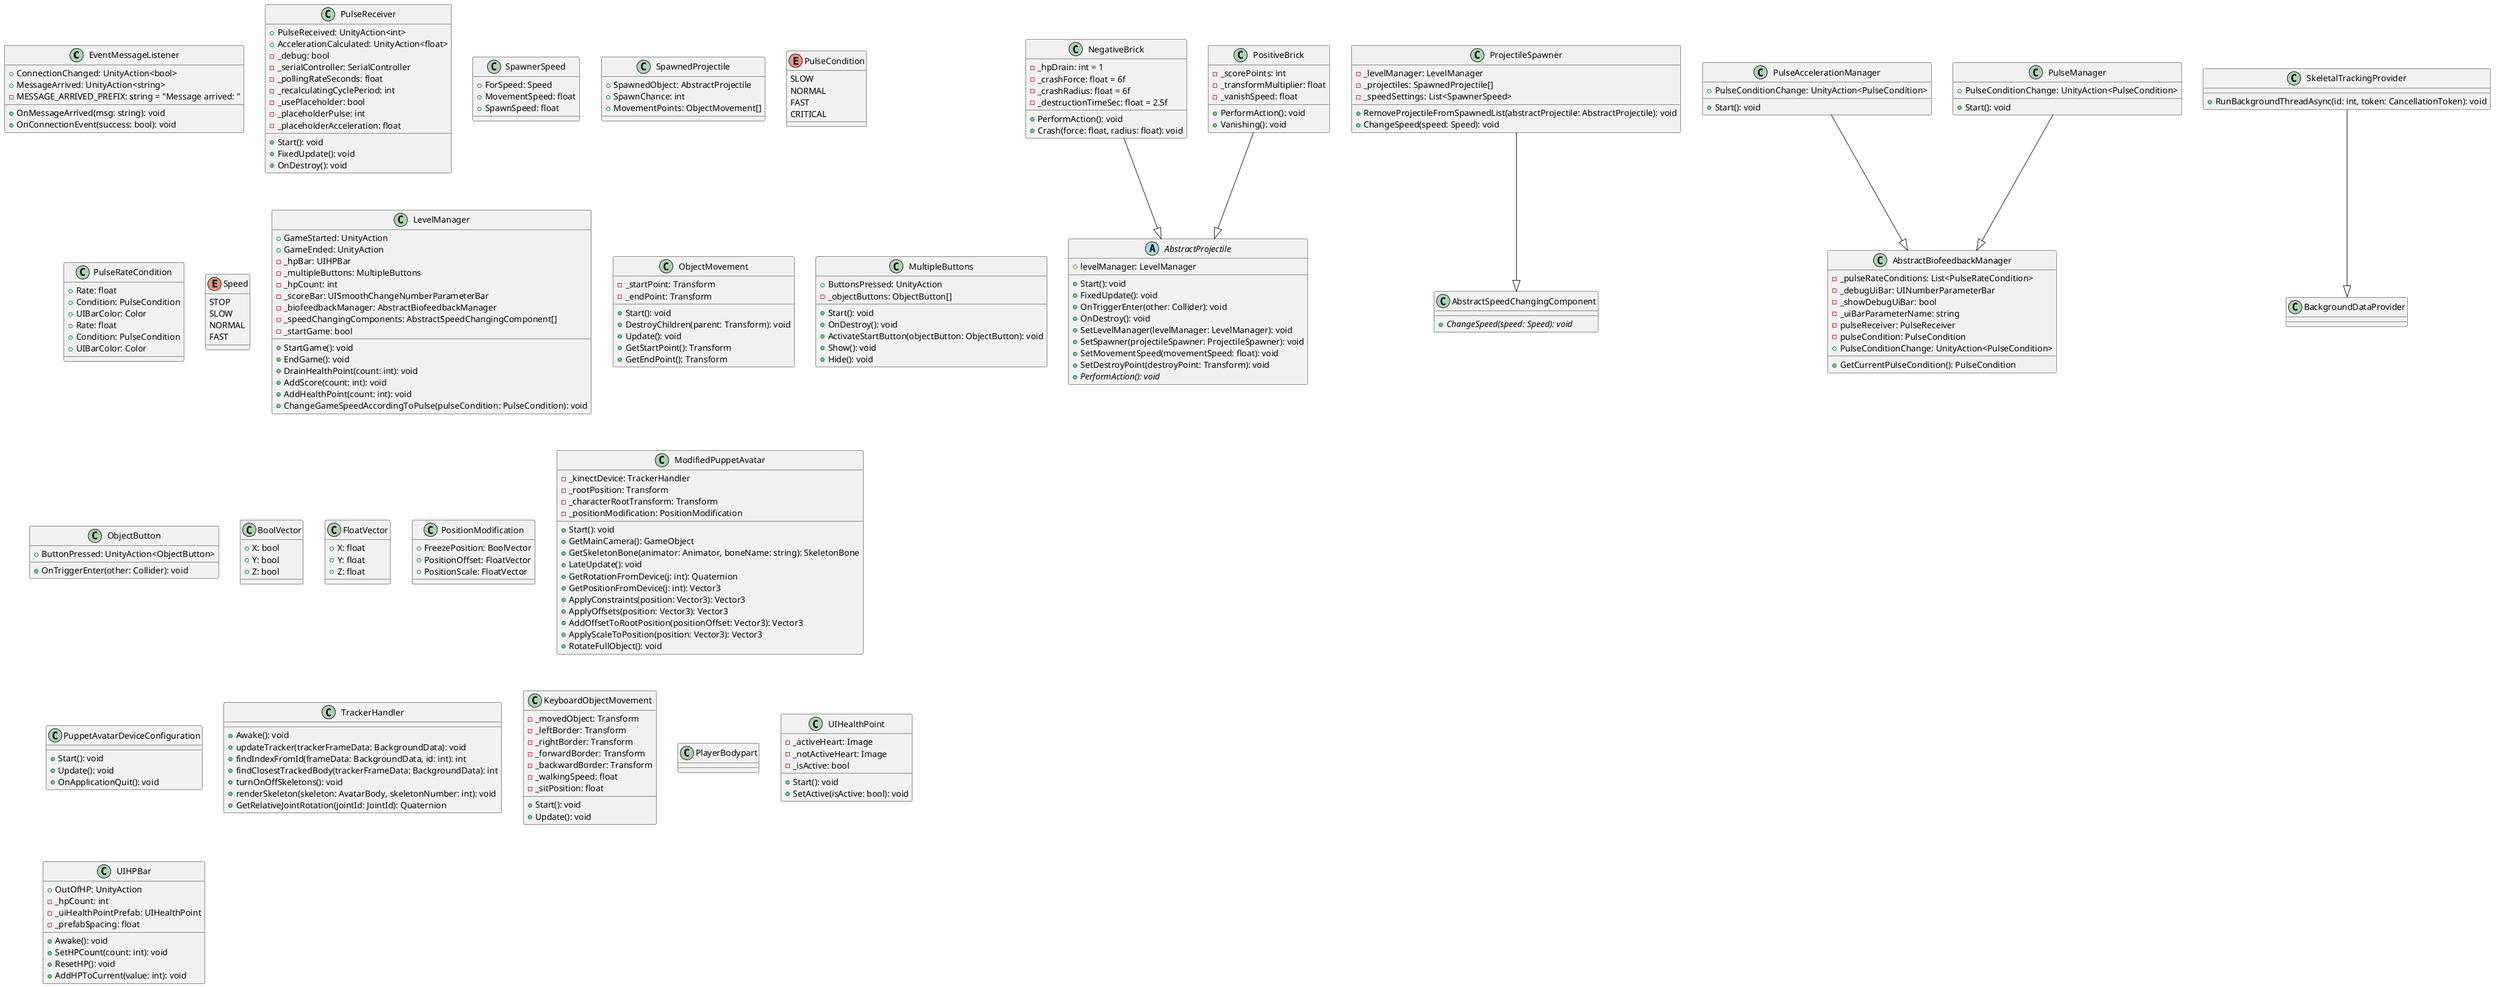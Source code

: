 ﻿@startuml
class EventMessageListener {
  + ConnectionChanged: UnityAction<bool>
  + MessageArrived: UnityAction<string>
  - MESSAGE_ARRIVED_PREFIX: string = "Message arrived: "
  + OnMessageArrived(msg: string): void
  + OnConnectionEvent(success: bool): void
}

class PulseReceiver {
  + PulseReceived: UnityAction<int>
  + AccelerationCalculated: UnityAction<float>
  - _debug: bool
  - _serialController: SerialController
  - _pollingRateSeconds: float
  - _recalculatingCyclePeriod: int
  - _usePlaceholder: bool
  - _placeholderPulse: int
  - _placeholderAcceleration: float
  + Start(): void
  + FixedUpdate(): void
  + OnDestroy(): void
}

abstract class AbstractProjectile {
  # levelManager: LevelManager
  + Start(): void
  + FixedUpdate(): void
  + OnTriggerEnter(other: Collider): void
  + OnDestroy(): void
  + SetLevelManager(levelManager: LevelManager): void
  + SetSpawner(projectileSpawner: ProjectileSpawner): void
  + SetMovementSpeed(movementSpeed: float): void
  + SetDestroyPoint(destroyPoint: Transform): void
  {abstract} + PerformAction(): void
}

class NegativeBrick {
  - _hpDrain: int = 1
  - _crashForce: float = 6f
  - _crashRadius: float = 6f
  - _destructionTimeSec: float = 2.5f
  + PerformAction(): void
  + Crash(force: float, radius: float): void
}

NegativeBrick --|> AbstractProjectile

class PositiveBrick {
  - _scorePoints: int
  - _transformMultiplier: float
  - _vanishSpeed: float
  + PerformAction(): void
  + Vanishing(): void
}

PositiveBrick --|> AbstractProjectile

class SpawnerSpeed {
  + ForSpeed: Speed
  + MovementSpeed: float
  + SpawnSpeed: float
}

class SpawnedProjectile {
  + SpawnedObject: AbstractProjectile
  + SpawnChance: int
  + MovementPoints: ObjectMovement[]
}

class ProjectileSpawner {
  - _levelManager: LevelManager
  - _projectiles: SpawnedProjectile[]
  - _speedSettings: List<SpawnerSpeed>
  + RemoveProjectileFromSpawnedList(abstractProjectile: AbstractProjectile): void
  + ChangeSpeed(speed: Speed): void
}

ProjectileSpawner --|> AbstractSpeedChangingComponent

class PulseCondition
enum PulseCondition {
  SLOW
  NORMAL
  FAST
  CRITICAL
}

class PulseRateCondition {
  + Rate: float
  + Condition: PulseCondition
  + UIBarColor: Color
}

class AbstractBiofeedbackManager {
  - _pulseRateConditions: List<PulseRateCondition>
  - _debugUiBar: UINumberParameterBar
  - _showDebugUiBar: bool
  - _uiBarParameterName: string
  - pulseReceiver: PulseReceiver
  - pulseCondition: PulseCondition
  + PulseConditionChange: UnityAction<PulseCondition>
  + GetCurrentPulseCondition(): PulseCondition
}

enum Speed {
  STOP
  SLOW
  NORMAL
  FAST
}

class AbstractSpeedChangingComponent {
  {abstract} + ChangeSpeed(speed: Speed): void
}

class LevelManager {
  + GameStarted: UnityAction
  + GameEnded: UnityAction
  - _hpBar: UIHPBar
  - _multipleButtons: MultipleButtons
  - _hpCount: int
  - _scoreBar: UISmoothChangeNumberParameterBar
  - _biofeedbackManager: AbstractBiofeedbackManager
  - _speedChangingComponents: AbstractSpeedChangingComponent[]
  - _startGame: bool
  + StartGame(): void
  + EndGame(): void
  + DrainHealthPoint(count: int): void
  + AddScore(count: int): void
  + AddHealthPoint(count: int): void
  + ChangeGameSpeedAccordingToPulse(pulseCondition: PulseCondition): void
}

class PulseRateCondition {
  + Rate: float
  + Condition: PulseCondition
  + UIBarColor: Color
}

class PulseAccelerationManager {
  + PulseConditionChange: UnityAction<PulseCondition>
  + Start(): void
}

PulseAccelerationManager --|> AbstractBiofeedbackManager

class PulseManager {
  + PulseConditionChange: UnityAction<PulseCondition>
  + Start(): void
}

PulseManager --|> AbstractBiofeedbackManager

class ObjectMovement {
  - _startPoint: Transform
  - _endPoint: Transform
  + Start(): void
  + DestroyChildren(parent: Transform): void
  + Update(): void
  + GetStartPoint(): Transform
  + GetEndPoint(): Transform
}

class MultipleButtons {
  + ButtonsPressed: UnityAction
  - _objectButtons: ObjectButton[]
  + Start(): void
  + OnDestroy(): void
  + ActivateStartButton(objectButton: ObjectButton): void
  + Show(): void
  + Hide(): void
}

class ObjectButton {
  + ButtonPressed: UnityAction<ObjectButton>
  + OnTriggerEnter(other: Collider): void
}

class BoolVector {
  + X: bool
  + Y: bool
  + Z: bool
}

class FloatVector {
  + X: float
  + Y: float
  + Z: float
}

class PositionModification {
  + FreezePosition: BoolVector
  + PositionOffset: FloatVector
  + PositionScale: FloatVector
}

class ModifiedPuppetAvatar {
  - _kinectDevice: TrackerHandler
  - _rootPosition: Transform
  - _characterRootTransform: Transform
  - _positionModification: PositionModification
  + Start(): void
  + GetMainCamera(): GameObject
  + GetSkeletonBone(animator: Animator, boneName: string): SkeletonBone
  + LateUpdate(): void
  + GetRotationFromDevice(j: int): Quaternion
  + GetPositionFromDevice(j: int): Vector3
  + ApplyConstraints(position: Vector3): Vector3
  + ApplyOffsets(position: Vector3): Vector3
  + AddOffsetToRootPosition(positionOffset: Vector3): Vector3
  + ApplyScaleToPosition(position: Vector3): Vector3
  + RotateFullObject(): void
}

class PuppetAvatarDeviceConfiguration {
  + Start(): void
  + Update(): void
  + OnApplicationQuit(): void
}

class SkeletalTrackingProvider {
  + RunBackgroundThreadAsync(id: int, token: CancellationToken): void
}

SkeletalTrackingProvider --|> BackgroundDataProvider

class TrackerHandler {
  + Awake(): void
  + updateTracker(trackerFrameData: BackgroundData): void
  + findIndexFromId(frameData: BackgroundData, id: int): int
  + findClosestTrackedBody(trackerFrameData: BackgroundData): int
  + turnOnOffSkeletons(): void
  + renderSkeleton(skeleton: AvatarBody, skeletonNumber: int): void
  + GetRelativeJointRotation(jointId: JointId): Quaternion
}

class KeyboardObjectMovement {
  - _movedObject: Transform
  - _leftBorder: Transform
  - _rightBorder: Transform
  - _forwardBorder: Transform
  - _backwardBorder: Transform
  - _walkingSpeed: float
  - _sitPosition: float
  + Start(): void
  + Update(): void
}

class PlayerBodypart {
}

class UIHealthPoint {
  - _activeHeart: Image
  - _notActiveHeart: Image
  - _isActive: bool
  + Start(): void
  + SetActive(isActive: bool): void
}

class UIHPBar {
  + OutOfHP: UnityAction
  - _hpCount: int
  - _uiHealthPointPrefab: UIHealthPoint
  - _prefabSpacing: float
  + Awake(): void
  + SetHPCount(count: int): void
  + ResetHP(): void
  + AddHPToCurrent(value: int): void
}

class UINumberParameterBar {
  - _text: TMP_Text
  - _parameterName: string
  - _decimalPoint: int
  - _barVisibility: bool
  + Update(): void
  + SetVisible(visible: bool): void
  + SetParameterName(parameterName: string): void
  + SetParameterValue(parameterValue: float): void
  + SetColor(newColor: Color): void
}

class UISmoothChangeNumberParameterBar {
  - _changeParameterSpeed: int
  + Update(): void
  + SetParameterValue(parameterValue: float): void
  + AddValue(addedValue: float): void
}

UISmoothChangeNumberParameterBar --|> UINumberParameterBar

@enduml